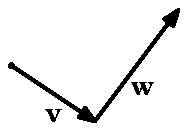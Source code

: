 verbatimtex
 \documentclass{article}\usepackage{amsfonts}\usepackage{amsmath}\usepackage{fouriernc}\usepackage{newcent}
 \begin{document}
etex;
beginfig(0);
draw (-15,0)..(115,55) withcolor white;
pickup pencircle scaled 1.2pt;
ahlength := 6pt;
ahangle := 40;
drawarrow (20,30)..(50,10);
drawarrow (50,10)..(80,50);
pickup pencircle scaled 2.5pt;
drawdot (20,30);
defaultfont := "pncb8r";
label("v", (35,12));
label("w", (67,22));
endfig;
verbatimtex
 \end{document}
etex;
end
